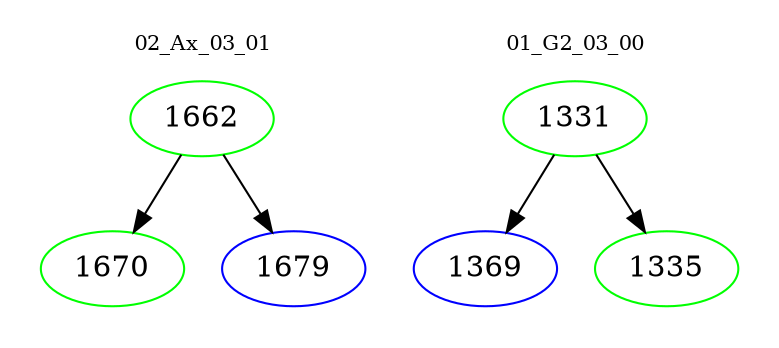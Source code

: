 digraph{
subgraph cluster_0 {
color = white
label = "02_Ax_03_01";
fontsize=10;
T0_1662 [label="1662", color="green"]
T0_1662 -> T0_1670 [color="black"]
T0_1670 [label="1670", color="green"]
T0_1662 -> T0_1679 [color="black"]
T0_1679 [label="1679", color="blue"]
}
subgraph cluster_1 {
color = white
label = "01_G2_03_00";
fontsize=10;
T1_1331 [label="1331", color="green"]
T1_1331 -> T1_1369 [color="black"]
T1_1369 [label="1369", color="blue"]
T1_1331 -> T1_1335 [color="black"]
T1_1335 [label="1335", color="green"]
}
}
